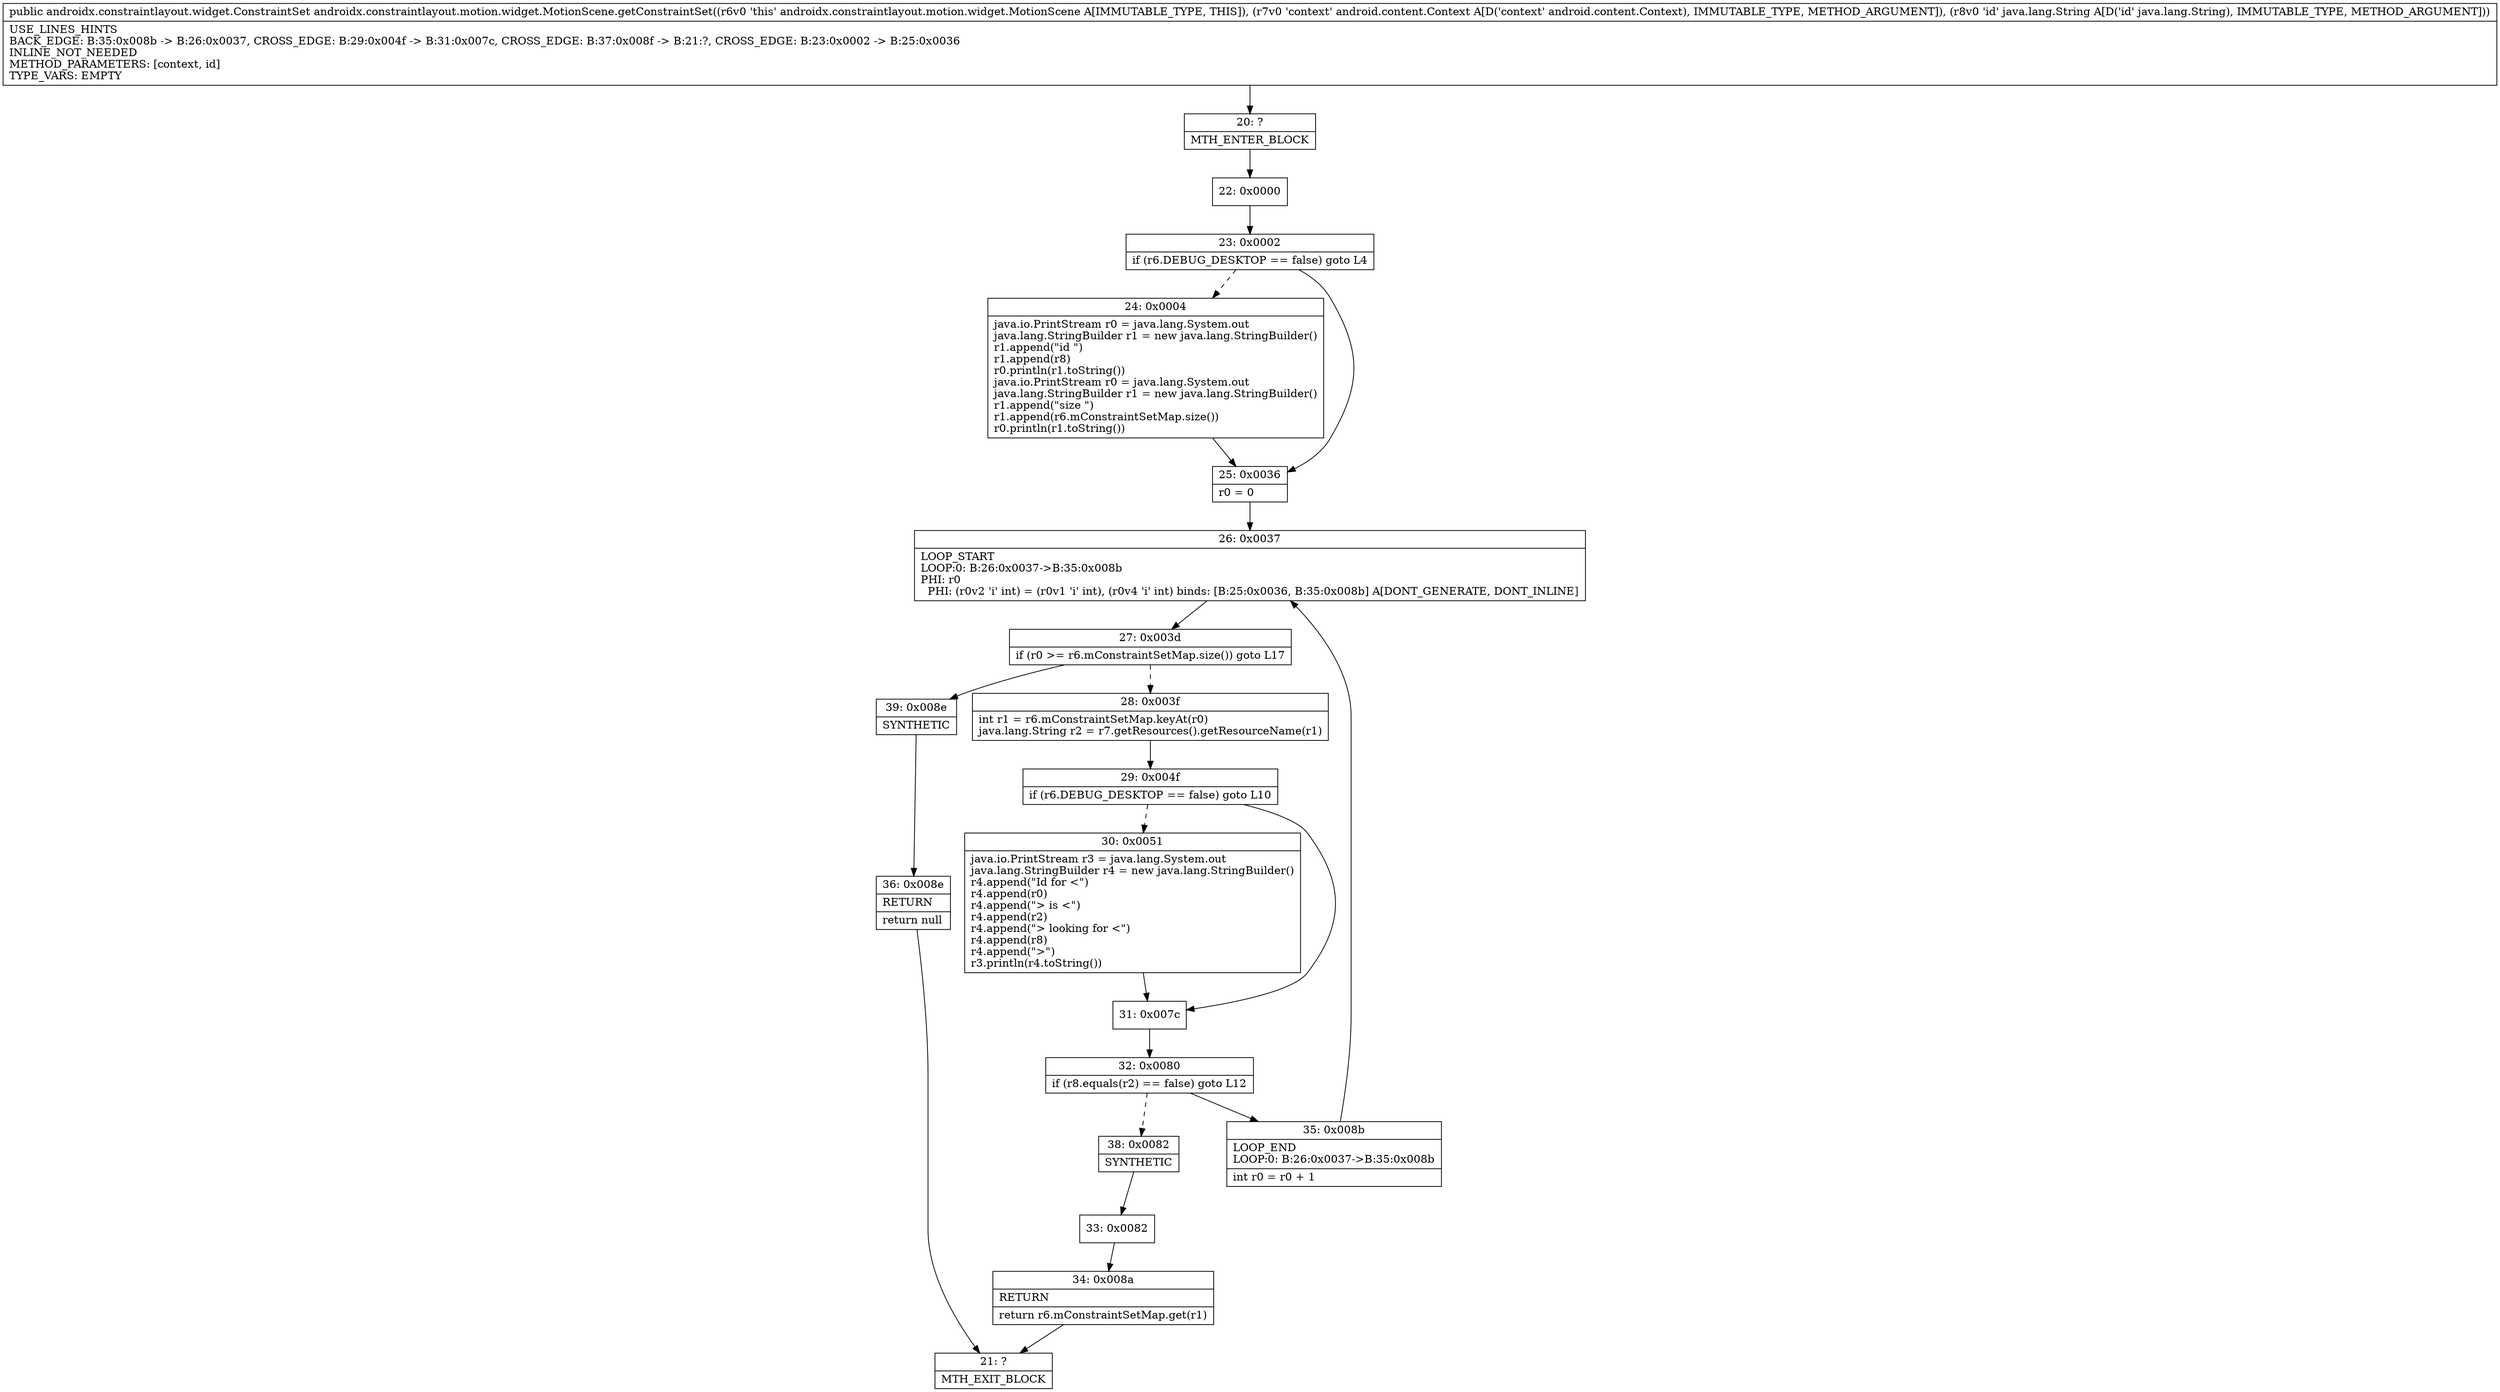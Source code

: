 digraph "CFG forandroidx.constraintlayout.motion.widget.MotionScene.getConstraintSet(Landroid\/content\/Context;Ljava\/lang\/String;)Landroidx\/constraintlayout\/widget\/ConstraintSet;" {
Node_20 [shape=record,label="{20\:\ ?|MTH_ENTER_BLOCK\l}"];
Node_22 [shape=record,label="{22\:\ 0x0000}"];
Node_23 [shape=record,label="{23\:\ 0x0002|if (r6.DEBUG_DESKTOP == false) goto L4\l}"];
Node_24 [shape=record,label="{24\:\ 0x0004|java.io.PrintStream r0 = java.lang.System.out\ljava.lang.StringBuilder r1 = new java.lang.StringBuilder()\lr1.append(\"id \")\lr1.append(r8)\lr0.println(r1.toString())\ljava.io.PrintStream r0 = java.lang.System.out\ljava.lang.StringBuilder r1 = new java.lang.StringBuilder()\lr1.append(\"size \")\lr1.append(r6.mConstraintSetMap.size())\lr0.println(r1.toString())\l}"];
Node_25 [shape=record,label="{25\:\ 0x0036|r0 = 0\l}"];
Node_26 [shape=record,label="{26\:\ 0x0037|LOOP_START\lLOOP:0: B:26:0x0037\-\>B:35:0x008b\lPHI: r0 \l  PHI: (r0v2 'i' int) = (r0v1 'i' int), (r0v4 'i' int) binds: [B:25:0x0036, B:35:0x008b] A[DONT_GENERATE, DONT_INLINE]\l}"];
Node_27 [shape=record,label="{27\:\ 0x003d|if (r0 \>= r6.mConstraintSetMap.size()) goto L17\l}"];
Node_28 [shape=record,label="{28\:\ 0x003f|int r1 = r6.mConstraintSetMap.keyAt(r0)\ljava.lang.String r2 = r7.getResources().getResourceName(r1)\l}"];
Node_29 [shape=record,label="{29\:\ 0x004f|if (r6.DEBUG_DESKTOP == false) goto L10\l}"];
Node_30 [shape=record,label="{30\:\ 0x0051|java.io.PrintStream r3 = java.lang.System.out\ljava.lang.StringBuilder r4 = new java.lang.StringBuilder()\lr4.append(\"Id for \<\")\lr4.append(r0)\lr4.append(\"\> is \<\")\lr4.append(r2)\lr4.append(\"\> looking for \<\")\lr4.append(r8)\lr4.append(\"\>\")\lr3.println(r4.toString())\l}"];
Node_31 [shape=record,label="{31\:\ 0x007c}"];
Node_32 [shape=record,label="{32\:\ 0x0080|if (r8.equals(r2) == false) goto L12\l}"];
Node_35 [shape=record,label="{35\:\ 0x008b|LOOP_END\lLOOP:0: B:26:0x0037\-\>B:35:0x008b\l|int r0 = r0 + 1\l}"];
Node_38 [shape=record,label="{38\:\ 0x0082|SYNTHETIC\l}"];
Node_33 [shape=record,label="{33\:\ 0x0082}"];
Node_34 [shape=record,label="{34\:\ 0x008a|RETURN\l|return r6.mConstraintSetMap.get(r1)\l}"];
Node_21 [shape=record,label="{21\:\ ?|MTH_EXIT_BLOCK\l}"];
Node_39 [shape=record,label="{39\:\ 0x008e|SYNTHETIC\l}"];
Node_36 [shape=record,label="{36\:\ 0x008e|RETURN\l|return null\l}"];
MethodNode[shape=record,label="{public androidx.constraintlayout.widget.ConstraintSet androidx.constraintlayout.motion.widget.MotionScene.getConstraintSet((r6v0 'this' androidx.constraintlayout.motion.widget.MotionScene A[IMMUTABLE_TYPE, THIS]), (r7v0 'context' android.content.Context A[D('context' android.content.Context), IMMUTABLE_TYPE, METHOD_ARGUMENT]), (r8v0 'id' java.lang.String A[D('id' java.lang.String), IMMUTABLE_TYPE, METHOD_ARGUMENT]))  | USE_LINES_HINTS\lBACK_EDGE: B:35:0x008b \-\> B:26:0x0037, CROSS_EDGE: B:29:0x004f \-\> B:31:0x007c, CROSS_EDGE: B:37:0x008f \-\> B:21:?, CROSS_EDGE: B:23:0x0002 \-\> B:25:0x0036\lINLINE_NOT_NEEDED\lMETHOD_PARAMETERS: [context, id]\lTYPE_VARS: EMPTY\l}"];
MethodNode -> Node_20;Node_20 -> Node_22;
Node_22 -> Node_23;
Node_23 -> Node_24[style=dashed];
Node_23 -> Node_25;
Node_24 -> Node_25;
Node_25 -> Node_26;
Node_26 -> Node_27;
Node_27 -> Node_28[style=dashed];
Node_27 -> Node_39;
Node_28 -> Node_29;
Node_29 -> Node_30[style=dashed];
Node_29 -> Node_31;
Node_30 -> Node_31;
Node_31 -> Node_32;
Node_32 -> Node_35;
Node_32 -> Node_38[style=dashed];
Node_35 -> Node_26;
Node_38 -> Node_33;
Node_33 -> Node_34;
Node_34 -> Node_21;
Node_39 -> Node_36;
Node_36 -> Node_21;
}

